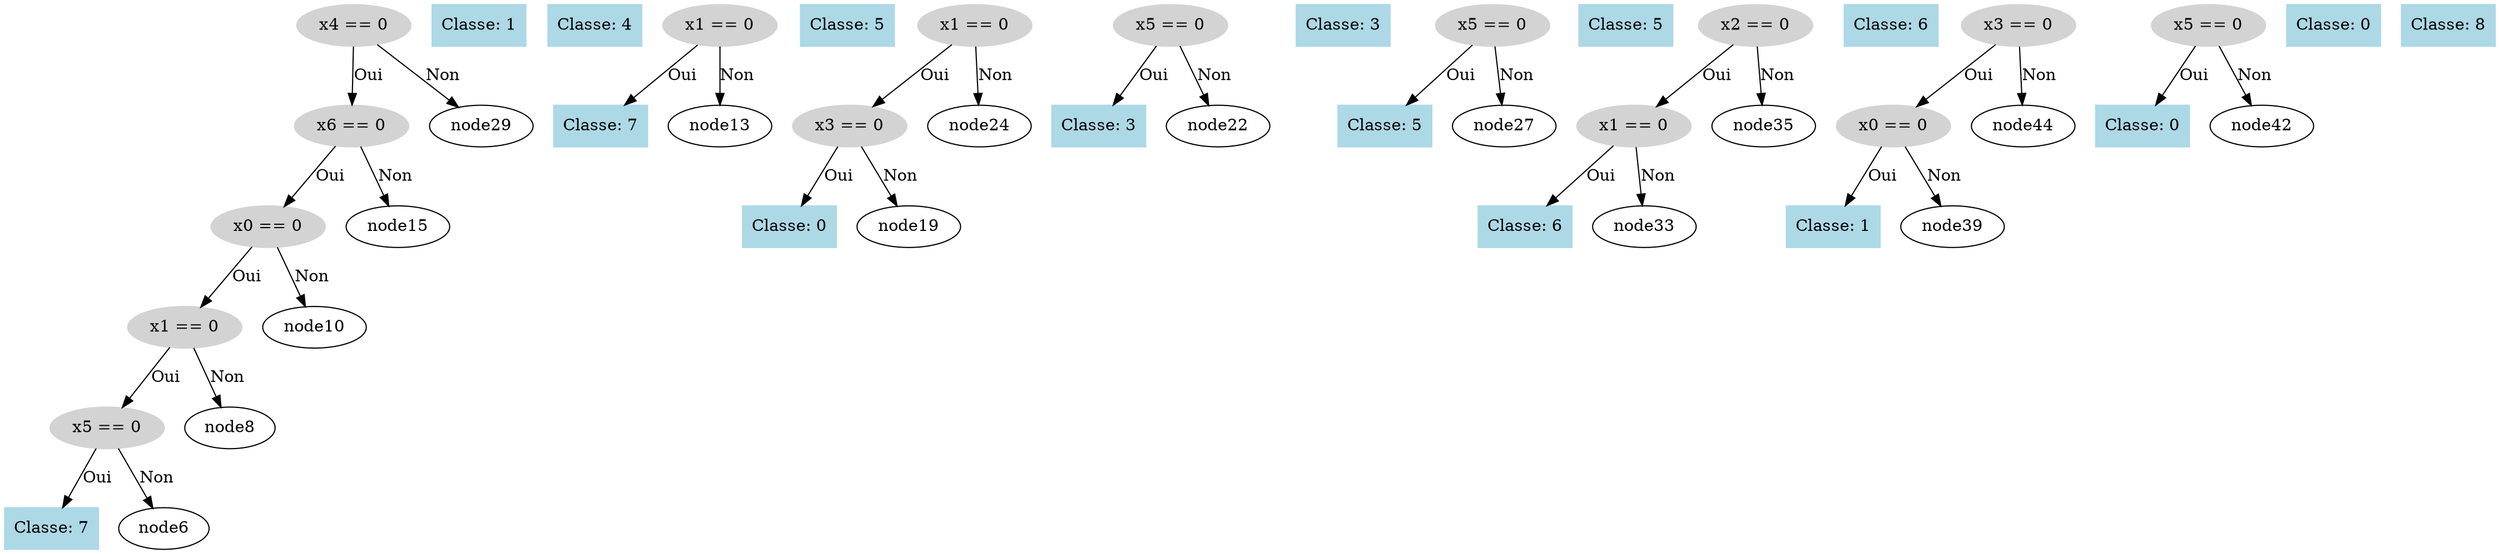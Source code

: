 digraph DecisionTree {
  node0 [label="x4 == 0", shape=ellipse, style=filled, color=lightgray];
  node0 -> node1 [label="Oui"];
  node1 [label="x6 == 0", shape=ellipse, style=filled, color=lightgray];
  node1 -> node2 [label="Oui"];
  node2 [label="x0 == 0", shape=ellipse, style=filled, color=lightgray];
  node2 -> node3 [label="Oui"];
  node3 [label="x1 == 0", shape=ellipse, style=filled, color=lightgray];
  node3 -> node4 [label="Oui"];
  node4 [label="x5 == 0", shape=ellipse, style=filled, color=lightgray];
  node4 -> node5 [label="Oui"];
  node5 [label="Classe: 7", shape=box, style=filled, color=lightblue];
  node4 -> node6 [label="Non"];
  node7 [label="Classe: 1", shape=box, style=filled, color=lightblue];
  node3 -> node8 [label="Non"];
  node9 [label="Classe: 4", shape=box, style=filled, color=lightblue];
  node2 -> node10 [label="Non"];
  node11 [label="x1 == 0", shape=ellipse, style=filled, color=lightgray];
  node11 -> node12 [label="Oui"];
  node12 [label="Classe: 7", shape=box, style=filled, color=lightblue];
  node11 -> node13 [label="Non"];
  node14 [label="Classe: 5", shape=box, style=filled, color=lightblue];
  node1 -> node15 [label="Non"];
  node16 [label="x1 == 0", shape=ellipse, style=filled, color=lightgray];
  node16 -> node17 [label="Oui"];
  node17 [label="x3 == 0", shape=ellipse, style=filled, color=lightgray];
  node17 -> node18 [label="Oui"];
  node18 [label="Classe: 0", shape=box, style=filled, color=lightblue];
  node17 -> node19 [label="Non"];
  node20 [label="x5 == 0", shape=ellipse, style=filled, color=lightgray];
  node20 -> node21 [label="Oui"];
  node21 [label="Classe: 3", shape=box, style=filled, color=lightblue];
  node20 -> node22 [label="Non"];
  node23 [label="Classe: 3", shape=box, style=filled, color=lightblue];
  node16 -> node24 [label="Non"];
  node25 [label="x5 == 0", shape=ellipse, style=filled, color=lightgray];
  node25 -> node26 [label="Oui"];
  node26 [label="Classe: 5", shape=box, style=filled, color=lightblue];
  node25 -> node27 [label="Non"];
  node28 [label="Classe: 5", shape=box, style=filled, color=lightblue];
  node0 -> node29 [label="Non"];
  node30 [label="x2 == 0", shape=ellipse, style=filled, color=lightgray];
  node30 -> node31 [label="Oui"];
  node31 [label="x1 == 0", shape=ellipse, style=filled, color=lightgray];
  node31 -> node32 [label="Oui"];
  node32 [label="Classe: 6", shape=box, style=filled, color=lightblue];
  node31 -> node33 [label="Non"];
  node34 [label="Classe: 6", shape=box, style=filled, color=lightblue];
  node30 -> node35 [label="Non"];
  node36 [label="x3 == 0", shape=ellipse, style=filled, color=lightgray];
  node36 -> node37 [label="Oui"];
  node37 [label="x0 == 0", shape=ellipse, style=filled, color=lightgray];
  node37 -> node38 [label="Oui"];
  node38 [label="Classe: 1", shape=box, style=filled, color=lightblue];
  node37 -> node39 [label="Non"];
  node40 [label="x5 == 0", shape=ellipse, style=filled, color=lightgray];
  node40 -> node41 [label="Oui"];
  node41 [label="Classe: 0", shape=box, style=filled, color=lightblue];
  node40 -> node42 [label="Non"];
  node43 [label="Classe: 0", shape=box, style=filled, color=lightblue];
  node36 -> node44 [label="Non"];
  node45 [label="Classe: 8", shape=box, style=filled, color=lightblue];
}
